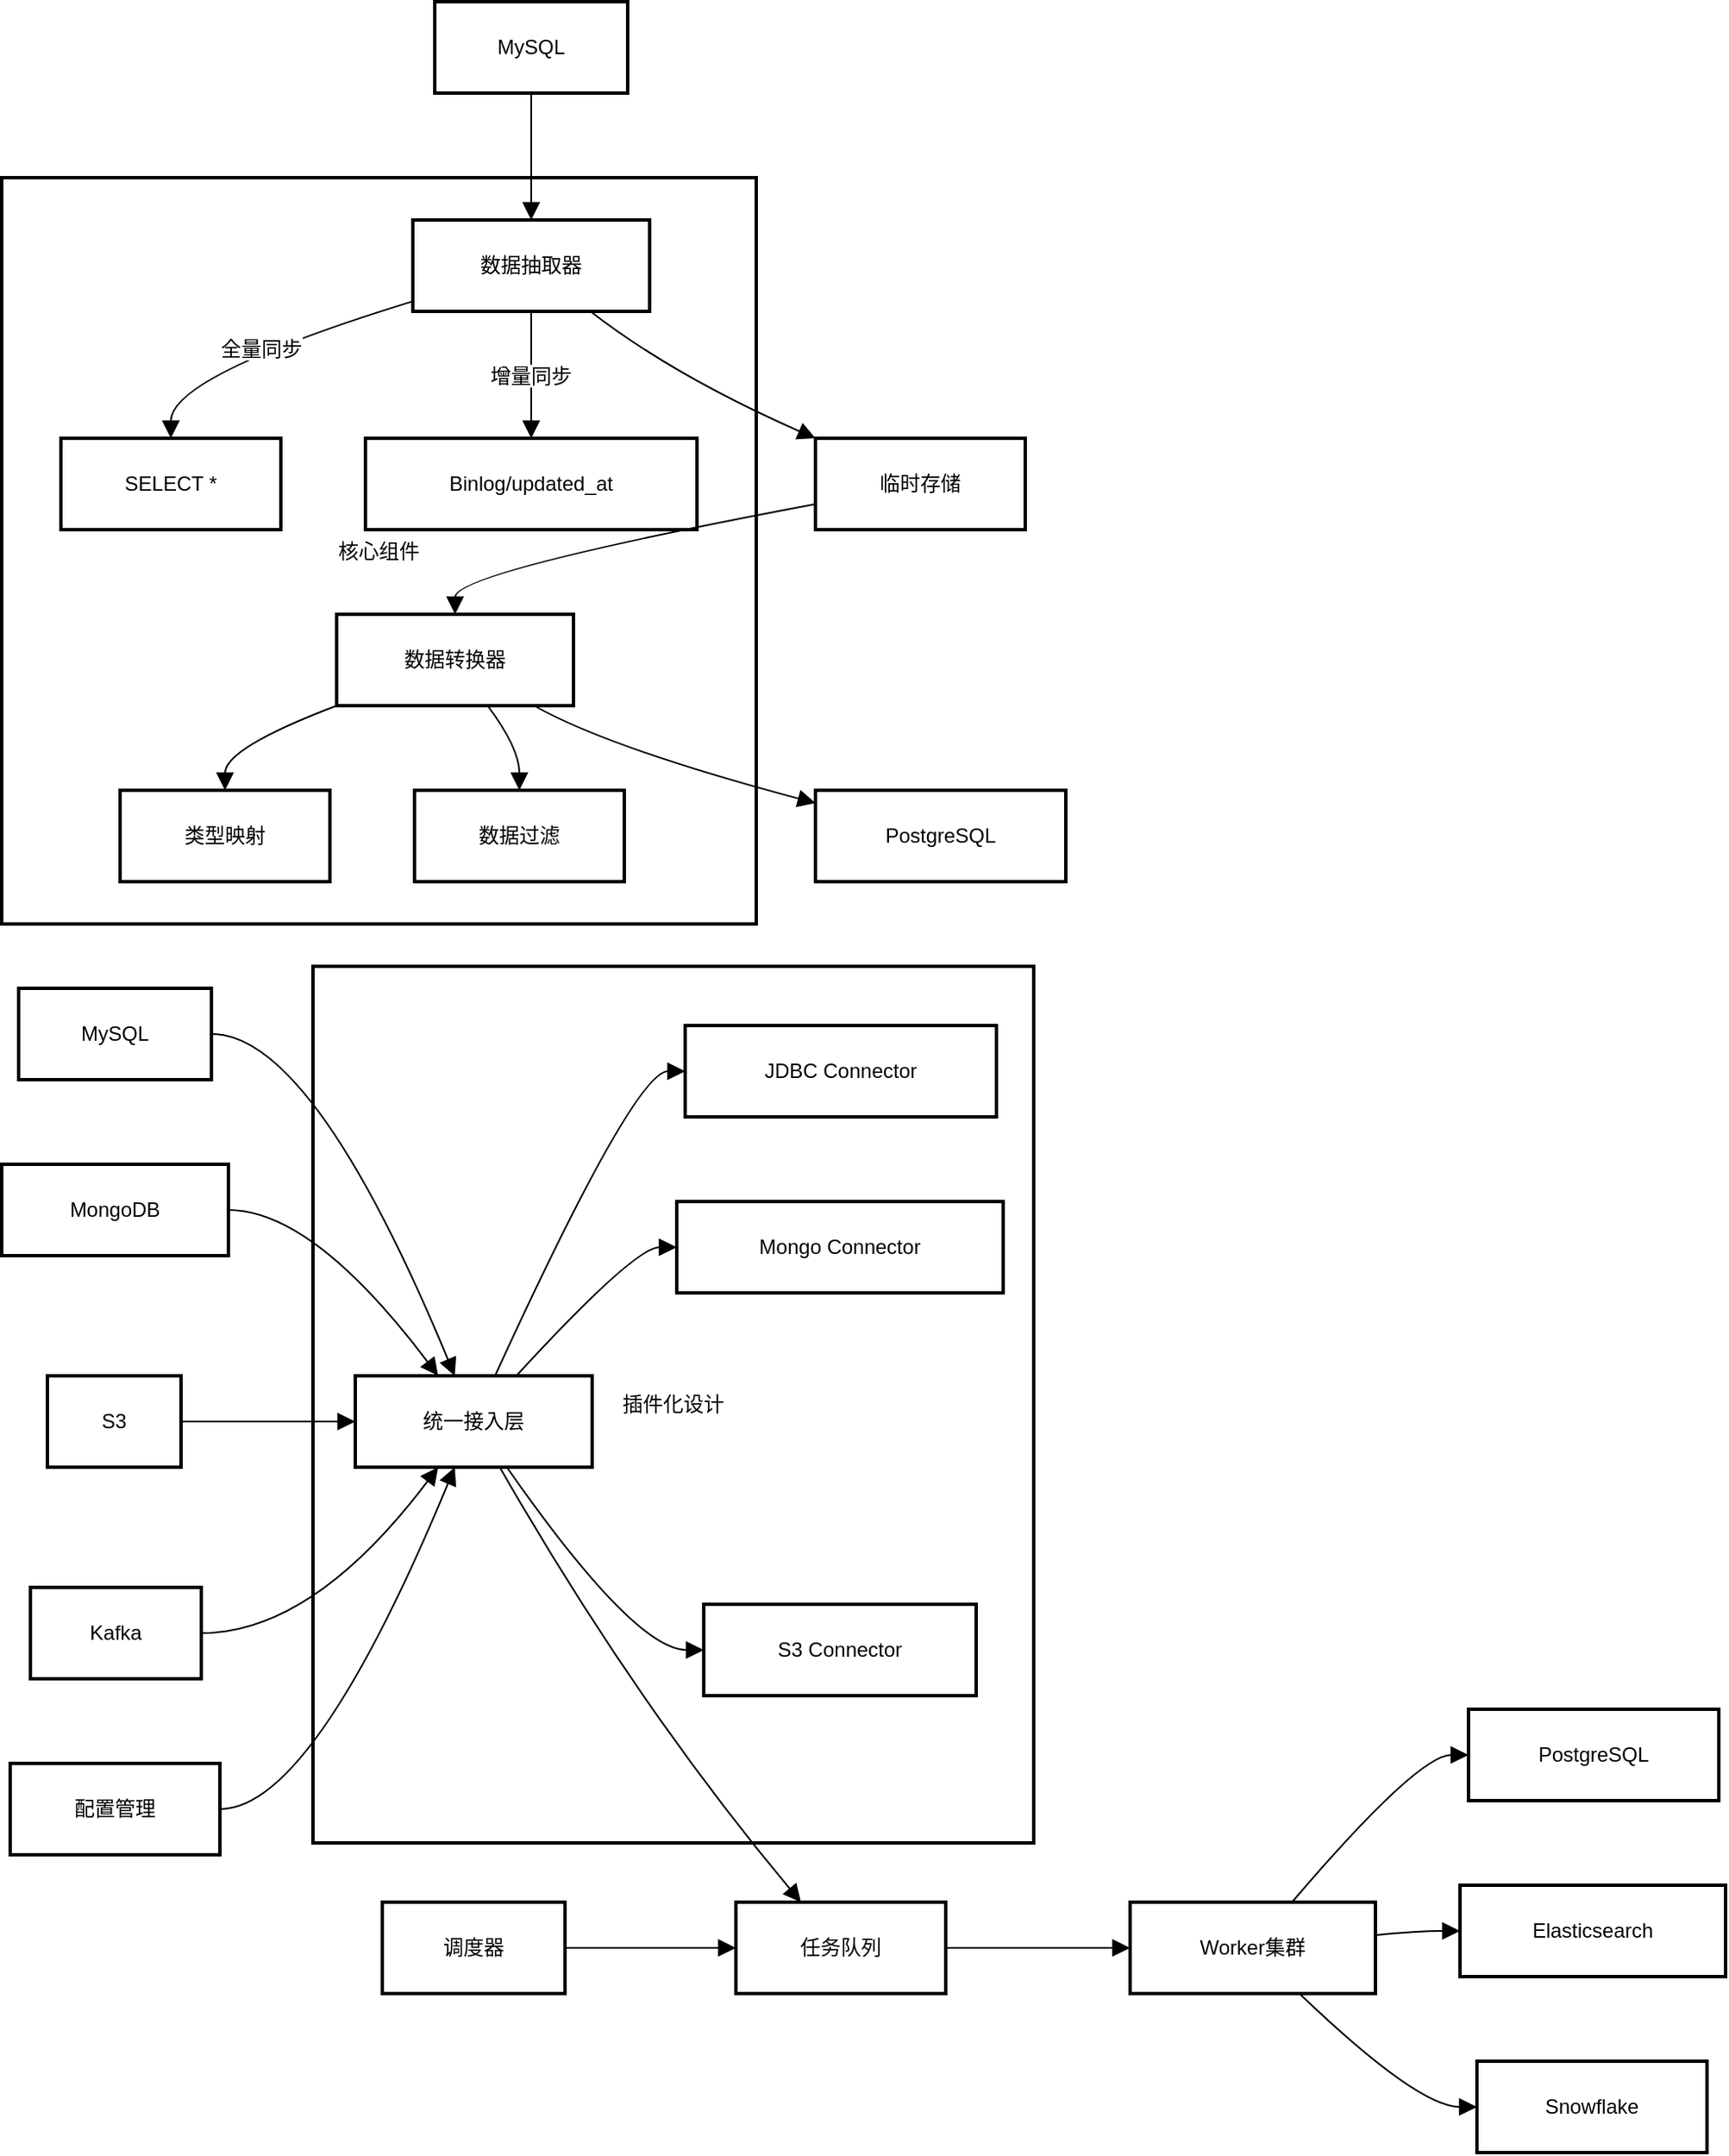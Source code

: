 <mxfile version="27.1.1">
  <diagram name="第 1 页" id="wYYEdgAOyiJnsahQfau-">
    <mxGraphModel dx="371" dy="361" grid="1" gridSize="10" guides="1" tooltips="1" connect="1" arrows="1" fold="1" page="1" pageScale="1" pageWidth="827" pageHeight="1169" math="0" shadow="0">
      <root>
        <mxCell id="0" />
        <mxCell id="1" parent="0" />
        <mxCell id="eEaB_p0g35LE6x9h5XvL-1" value="核心组件" style="whiteSpace=wrap;strokeWidth=2;" parent="1" vertex="1">
          <mxGeometry x="20" y="124" width="446" height="441" as="geometry" />
        </mxCell>
        <mxCell id="eEaB_p0g35LE6x9h5XvL-2" value="MySQL" style="whiteSpace=wrap;strokeWidth=2;" parent="1" vertex="1">
          <mxGeometry x="276" y="20" width="114" height="54" as="geometry" />
        </mxCell>
        <mxCell id="eEaB_p0g35LE6x9h5XvL-3" value="数据抽取器" style="whiteSpace=wrap;strokeWidth=2;" parent="1" vertex="1">
          <mxGeometry x="263" y="149" width="140" height="54" as="geometry" />
        </mxCell>
        <mxCell id="eEaB_p0g35LE6x9h5XvL-4" value="临时存储" style="whiteSpace=wrap;strokeWidth=2;" parent="1" vertex="1">
          <mxGeometry x="501" y="278" width="124" height="54" as="geometry" />
        </mxCell>
        <mxCell id="eEaB_p0g35LE6x9h5XvL-5" value="数据转换器" style="whiteSpace=wrap;strokeWidth=2;" parent="1" vertex="1">
          <mxGeometry x="218" y="382" width="140" height="54" as="geometry" />
        </mxCell>
        <mxCell id="eEaB_p0g35LE6x9h5XvL-6" value="PostgreSQL" style="whiteSpace=wrap;strokeWidth=2;" parent="1" vertex="1">
          <mxGeometry x="501" y="486" width="148" height="54" as="geometry" />
        </mxCell>
        <mxCell id="eEaB_p0g35LE6x9h5XvL-7" value="SELECT *" style="whiteSpace=wrap;strokeWidth=2;" parent="1" vertex="1">
          <mxGeometry x="55" y="278" width="130" height="54" as="geometry" />
        </mxCell>
        <mxCell id="eEaB_p0g35LE6x9h5XvL-8" value="Binlog/updated_at" style="whiteSpace=wrap;strokeWidth=2;" parent="1" vertex="1">
          <mxGeometry x="235" y="278" width="196" height="54" as="geometry" />
        </mxCell>
        <mxCell id="eEaB_p0g35LE6x9h5XvL-9" value="类型映射" style="whiteSpace=wrap;strokeWidth=2;" parent="1" vertex="1">
          <mxGeometry x="90" y="486" width="124" height="54" as="geometry" />
        </mxCell>
        <mxCell id="eEaB_p0g35LE6x9h5XvL-10" value="数据过滤" style="whiteSpace=wrap;strokeWidth=2;" parent="1" vertex="1">
          <mxGeometry x="264" y="486" width="124" height="54" as="geometry" />
        </mxCell>
        <mxCell id="eEaB_p0g35LE6x9h5XvL-11" value="" style="curved=1;startArrow=none;endArrow=block;exitX=0.5;exitY=1;entryX=0.5;entryY=0;rounded=0;fontSize=12;startSize=8;endSize=8;" parent="1" source="eEaB_p0g35LE6x9h5XvL-2" target="eEaB_p0g35LE6x9h5XvL-3" edge="1">
          <mxGeometry relative="1" as="geometry">
            <Array as="points" />
          </mxGeometry>
        </mxCell>
        <mxCell id="eEaB_p0g35LE6x9h5XvL-12" value="" style="curved=1;startArrow=none;endArrow=block;exitX=0.75;exitY=1;entryX=0.01;entryY=0.01;rounded=0;fontSize=12;startSize=8;endSize=8;" parent="1" source="eEaB_p0g35LE6x9h5XvL-3" target="eEaB_p0g35LE6x9h5XvL-4" edge="1">
          <mxGeometry relative="1" as="geometry">
            <Array as="points">
              <mxPoint x="417" y="241" />
            </Array>
          </mxGeometry>
        </mxCell>
        <mxCell id="eEaB_p0g35LE6x9h5XvL-13" value="" style="curved=1;startArrow=none;endArrow=block;exitX=0;exitY=0.72;entryX=0.5;entryY=0.01;rounded=0;fontSize=12;startSize=8;endSize=8;" parent="1" source="eEaB_p0g35LE6x9h5XvL-4" target="eEaB_p0g35LE6x9h5XvL-5" edge="1">
          <mxGeometry relative="1" as="geometry">
            <Array as="points">
              <mxPoint x="288" y="357" />
            </Array>
          </mxGeometry>
        </mxCell>
        <mxCell id="eEaB_p0g35LE6x9h5XvL-14" value="" style="curved=1;startArrow=none;endArrow=block;exitX=0.84;exitY=1.01;entryX=0;entryY=0.14;rounded=0;fontSize=12;startSize=8;endSize=8;" parent="1" source="eEaB_p0g35LE6x9h5XvL-5" target="eEaB_p0g35LE6x9h5XvL-6" edge="1">
          <mxGeometry relative="1" as="geometry">
            <Array as="points">
              <mxPoint x="379" y="461" />
            </Array>
          </mxGeometry>
        </mxCell>
        <mxCell id="eEaB_p0g35LE6x9h5XvL-15" value="全量同步" style="curved=1;startArrow=none;endArrow=block;exitX=0;exitY=0.89;entryX=0.5;entryY=0.01;rounded=0;fontSize=12;startSize=8;endSize=8;" parent="1" source="eEaB_p0g35LE6x9h5XvL-3" target="eEaB_p0g35LE6x9h5XvL-7" edge="1">
          <mxGeometry relative="1" as="geometry">
            <Array as="points">
              <mxPoint x="120" y="241" />
            </Array>
          </mxGeometry>
        </mxCell>
        <mxCell id="eEaB_p0g35LE6x9h5XvL-16" value="增量同步" style="curved=1;startArrow=none;endArrow=block;exitX=0.5;exitY=1;entryX=0.5;entryY=0.01;rounded=0;fontSize=12;startSize=8;endSize=8;" parent="1" source="eEaB_p0g35LE6x9h5XvL-3" target="eEaB_p0g35LE6x9h5XvL-8" edge="1">
          <mxGeometry relative="1" as="geometry">
            <Array as="points" />
          </mxGeometry>
        </mxCell>
        <mxCell id="eEaB_p0g35LE6x9h5XvL-17" value="" style="curved=1;startArrow=none;endArrow=block;exitX=0;exitY=1;entryX=0.5;entryY=0.01;rounded=0;fontSize=12;startSize=8;endSize=8;" parent="1" source="eEaB_p0g35LE6x9h5XvL-5" target="eEaB_p0g35LE6x9h5XvL-9" edge="1">
          <mxGeometry relative="1" as="geometry">
            <Array as="points">
              <mxPoint x="152" y="461" />
            </Array>
          </mxGeometry>
        </mxCell>
        <mxCell id="eEaB_p0g35LE6x9h5XvL-18" value="" style="curved=1;startArrow=none;endArrow=block;exitX=0.64;exitY=1.01;entryX=0.5;entryY=0.01;rounded=0;fontSize=12;startSize=8;endSize=8;" parent="1" source="eEaB_p0g35LE6x9h5XvL-5" target="eEaB_p0g35LE6x9h5XvL-10" edge="1">
          <mxGeometry relative="1" as="geometry">
            <Array as="points">
              <mxPoint x="326" y="461" />
            </Array>
          </mxGeometry>
        </mxCell>
        <mxCell id="eEaB_p0g35LE6x9h5XvL-19" value="插件化设计" style="whiteSpace=wrap;strokeWidth=2;" parent="1" vertex="1">
          <mxGeometry x="204" y="590" width="426" height="518" as="geometry" />
        </mxCell>
        <mxCell id="eEaB_p0g35LE6x9h5XvL-20" value="MySQL" style="whiteSpace=wrap;strokeWidth=2;" parent="1" vertex="1">
          <mxGeometry x="30" y="603" width="114" height="54" as="geometry" />
        </mxCell>
        <mxCell id="eEaB_p0g35LE6x9h5XvL-21" value="统一接入层" style="whiteSpace=wrap;strokeWidth=2;" parent="1" vertex="1">
          <mxGeometry x="229" y="832" width="140" height="54" as="geometry" />
        </mxCell>
        <mxCell id="eEaB_p0g35LE6x9h5XvL-22" value="MongoDB" style="whiteSpace=wrap;strokeWidth=2;" parent="1" vertex="1">
          <mxGeometry x="20" y="707" width="134" height="54" as="geometry" />
        </mxCell>
        <mxCell id="eEaB_p0g35LE6x9h5XvL-23" value="S3" style="whiteSpace=wrap;strokeWidth=2;" parent="1" vertex="1">
          <mxGeometry x="47" y="832" width="79" height="54" as="geometry" />
        </mxCell>
        <mxCell id="eEaB_p0g35LE6x9h5XvL-24" value="Kafka" style="whiteSpace=wrap;strokeWidth=2;" parent="1" vertex="1">
          <mxGeometry x="37" y="957" width="101" height="54" as="geometry" />
        </mxCell>
        <mxCell id="eEaB_p0g35LE6x9h5XvL-25" value="任务队列" style="whiteSpace=wrap;strokeWidth=2;" parent="1" vertex="1">
          <mxGeometry x="454" y="1143" width="124" height="54" as="geometry" />
        </mxCell>
        <mxCell id="eEaB_p0g35LE6x9h5XvL-26" value="Worker集群" style="whiteSpace=wrap;strokeWidth=2;" parent="1" vertex="1">
          <mxGeometry x="687" y="1143" width="145" height="54" as="geometry" />
        </mxCell>
        <mxCell id="eEaB_p0g35LE6x9h5XvL-27" value="PostgreSQL" style="whiteSpace=wrap;strokeWidth=2;" parent="1" vertex="1">
          <mxGeometry x="887" y="1029" width="148" height="54" as="geometry" />
        </mxCell>
        <mxCell id="eEaB_p0g35LE6x9h5XvL-28" value="Elasticsearch" style="whiteSpace=wrap;strokeWidth=2;" parent="1" vertex="1">
          <mxGeometry x="882" y="1133" width="157" height="54" as="geometry" />
        </mxCell>
        <mxCell id="eEaB_p0g35LE6x9h5XvL-29" value="Snowflake" style="whiteSpace=wrap;strokeWidth=2;" parent="1" vertex="1">
          <mxGeometry x="892" y="1237" width="136" height="54" as="geometry" />
        </mxCell>
        <mxCell id="eEaB_p0g35LE6x9h5XvL-30" value="配置管理" style="whiteSpace=wrap;strokeWidth=2;" parent="1" vertex="1">
          <mxGeometry x="25" y="1061" width="124" height="54" as="geometry" />
        </mxCell>
        <mxCell id="eEaB_p0g35LE6x9h5XvL-31" value="调度器" style="whiteSpace=wrap;strokeWidth=2;" parent="1" vertex="1">
          <mxGeometry x="245" y="1143" width="108" height="54" as="geometry" />
        </mxCell>
        <mxCell id="eEaB_p0g35LE6x9h5XvL-32" value="JDBC Connector" style="whiteSpace=wrap;strokeWidth=2;" parent="1" vertex="1">
          <mxGeometry x="424" y="625" width="184" height="54" as="geometry" />
        </mxCell>
        <mxCell id="eEaB_p0g35LE6x9h5XvL-33" value="Mongo Connector" style="whiteSpace=wrap;strokeWidth=2;" parent="1" vertex="1">
          <mxGeometry x="419" y="729" width="193" height="54" as="geometry" />
        </mxCell>
        <mxCell id="eEaB_p0g35LE6x9h5XvL-34" value="S3 Connector" style="whiteSpace=wrap;strokeWidth=2;" parent="1" vertex="1">
          <mxGeometry x="435" y="967" width="161" height="54" as="geometry" />
        </mxCell>
        <mxCell id="eEaB_p0g35LE6x9h5XvL-35" value="" style="curved=1;startArrow=none;endArrow=block;exitX=1;exitY=0.5;entryX=0.42;entryY=0;rounded=0;fontSize=12;startSize=8;endSize=8;" parent="1" source="eEaB_p0g35LE6x9h5XvL-20" target="eEaB_p0g35LE6x9h5XvL-21" edge="1">
          <mxGeometry relative="1" as="geometry">
            <Array as="points">
              <mxPoint x="204" y="630" />
            </Array>
          </mxGeometry>
        </mxCell>
        <mxCell id="eEaB_p0g35LE6x9h5XvL-36" value="" style="curved=1;startArrow=none;endArrow=block;exitX=1;exitY=0.5;entryX=0.35;entryY=0;rounded=0;fontSize=12;startSize=8;endSize=8;" parent="1" source="eEaB_p0g35LE6x9h5XvL-22" target="eEaB_p0g35LE6x9h5XvL-21" edge="1">
          <mxGeometry relative="1" as="geometry">
            <Array as="points">
              <mxPoint x="204" y="734" />
            </Array>
          </mxGeometry>
        </mxCell>
        <mxCell id="eEaB_p0g35LE6x9h5XvL-37" value="" style="curved=1;startArrow=none;endArrow=block;exitX=1.01;exitY=0.5;entryX=0;entryY=0.5;rounded=0;fontSize=12;startSize=8;endSize=8;" parent="1" source="eEaB_p0g35LE6x9h5XvL-23" target="eEaB_p0g35LE6x9h5XvL-21" edge="1">
          <mxGeometry relative="1" as="geometry">
            <Array as="points" />
          </mxGeometry>
        </mxCell>
        <mxCell id="eEaB_p0g35LE6x9h5XvL-38" value="" style="curved=1;startArrow=none;endArrow=block;exitX=0.99;exitY=0.5;entryX=0.35;entryY=1;rounded=0;fontSize=12;startSize=8;endSize=8;" parent="1" source="eEaB_p0g35LE6x9h5XvL-24" target="eEaB_p0g35LE6x9h5XvL-21" edge="1">
          <mxGeometry relative="1" as="geometry">
            <Array as="points">
              <mxPoint x="204" y="984" />
            </Array>
          </mxGeometry>
        </mxCell>
        <mxCell id="eEaB_p0g35LE6x9h5XvL-39" value="" style="curved=1;startArrow=none;endArrow=block;exitX=0.61;exitY=1;entryX=0.31;entryY=0;rounded=0;fontSize=12;startSize=8;endSize=8;" parent="1" source="eEaB_p0g35LE6x9h5XvL-21" target="eEaB_p0g35LE6x9h5XvL-25" edge="1">
          <mxGeometry relative="1" as="geometry">
            <Array as="points">
              <mxPoint x="394" y="1025" />
            </Array>
          </mxGeometry>
        </mxCell>
        <mxCell id="eEaB_p0g35LE6x9h5XvL-40" value="" style="curved=1;startArrow=none;endArrow=block;exitX=1;exitY=0.5;entryX=0;entryY=0.5;rounded=0;fontSize=12;startSize=8;endSize=8;" parent="1" source="eEaB_p0g35LE6x9h5XvL-25" target="eEaB_p0g35LE6x9h5XvL-26" edge="1">
          <mxGeometry relative="1" as="geometry">
            <Array as="points" />
          </mxGeometry>
        </mxCell>
        <mxCell id="eEaB_p0g35LE6x9h5XvL-41" value="" style="curved=1;startArrow=none;endArrow=block;exitX=0.66;exitY=0;entryX=0;entryY=0.5;rounded=0;fontSize=12;startSize=8;endSize=8;" parent="1" source="eEaB_p0g35LE6x9h5XvL-26" target="eEaB_p0g35LE6x9h5XvL-27" edge="1">
          <mxGeometry relative="1" as="geometry">
            <Array as="points">
              <mxPoint x="857" y="1056" />
            </Array>
          </mxGeometry>
        </mxCell>
        <mxCell id="eEaB_p0g35LE6x9h5XvL-42" value="" style="curved=1;startArrow=none;endArrow=block;exitX=1;exitY=0.36;entryX=0;entryY=0.5;rounded=0;fontSize=12;startSize=8;endSize=8;" parent="1" source="eEaB_p0g35LE6x9h5XvL-26" target="eEaB_p0g35LE6x9h5XvL-28" edge="1">
          <mxGeometry relative="1" as="geometry">
            <Array as="points">
              <mxPoint x="857" y="1160" />
            </Array>
          </mxGeometry>
        </mxCell>
        <mxCell id="eEaB_p0g35LE6x9h5XvL-43" value="" style="curved=1;startArrow=none;endArrow=block;exitX=0.69;exitY=1;entryX=0;entryY=0.5;rounded=0;fontSize=12;startSize=8;endSize=8;" parent="1" source="eEaB_p0g35LE6x9h5XvL-26" target="eEaB_p0g35LE6x9h5XvL-29" edge="1">
          <mxGeometry relative="1" as="geometry">
            <Array as="points">
              <mxPoint x="857" y="1264" />
            </Array>
          </mxGeometry>
        </mxCell>
        <mxCell id="eEaB_p0g35LE6x9h5XvL-44" value="" style="curved=1;startArrow=none;endArrow=block;exitX=1;exitY=0.5;entryX=0.42;entryY=1;rounded=0;fontSize=12;startSize=8;endSize=8;" parent="1" source="eEaB_p0g35LE6x9h5XvL-30" target="eEaB_p0g35LE6x9h5XvL-21" edge="1">
          <mxGeometry relative="1" as="geometry">
            <Array as="points">
              <mxPoint x="204" y="1088" />
            </Array>
          </mxGeometry>
        </mxCell>
        <mxCell id="eEaB_p0g35LE6x9h5XvL-45" value="" style="curved=1;startArrow=none;endArrow=block;exitX=1;exitY=0.5;entryX=0;entryY=0.5;rounded=0;fontSize=12;startSize=8;endSize=8;" parent="1" source="eEaB_p0g35LE6x9h5XvL-31" target="eEaB_p0g35LE6x9h5XvL-25" edge="1">
          <mxGeometry relative="1" as="geometry">
            <Array as="points" />
          </mxGeometry>
        </mxCell>
        <mxCell id="eEaB_p0g35LE6x9h5XvL-46" value="" style="curved=1;startArrow=none;endArrow=block;exitX=0.59;exitY=0;entryX=0;entryY=0.5;rounded=0;fontSize=12;startSize=8;endSize=8;" parent="1" source="eEaB_p0g35LE6x9h5XvL-21" target="eEaB_p0g35LE6x9h5XvL-32" edge="1">
          <mxGeometry relative="1" as="geometry">
            <Array as="points">
              <mxPoint x="394" y="652" />
            </Array>
          </mxGeometry>
        </mxCell>
        <mxCell id="eEaB_p0g35LE6x9h5XvL-47" value="" style="curved=1;startArrow=none;endArrow=block;exitX=0.68;exitY=0;entryX=0;entryY=0.5;rounded=0;fontSize=12;startSize=8;endSize=8;" parent="1" source="eEaB_p0g35LE6x9h5XvL-21" target="eEaB_p0g35LE6x9h5XvL-33" edge="1">
          <mxGeometry relative="1" as="geometry">
            <Array as="points">
              <mxPoint x="394" y="756" />
            </Array>
          </mxGeometry>
        </mxCell>
        <mxCell id="eEaB_p0g35LE6x9h5XvL-48" value="" style="curved=1;startArrow=none;endArrow=block;exitX=0.64;exitY=1;entryX=0;entryY=0.5;rounded=0;fontSize=12;startSize=8;endSize=8;" parent="1" source="eEaB_p0g35LE6x9h5XvL-21" target="eEaB_p0g35LE6x9h5XvL-34" edge="1">
          <mxGeometry relative="1" as="geometry">
            <Array as="points">
              <mxPoint x="394" y="994" />
            </Array>
          </mxGeometry>
        </mxCell>
      </root>
    </mxGraphModel>
  </diagram>
</mxfile>

